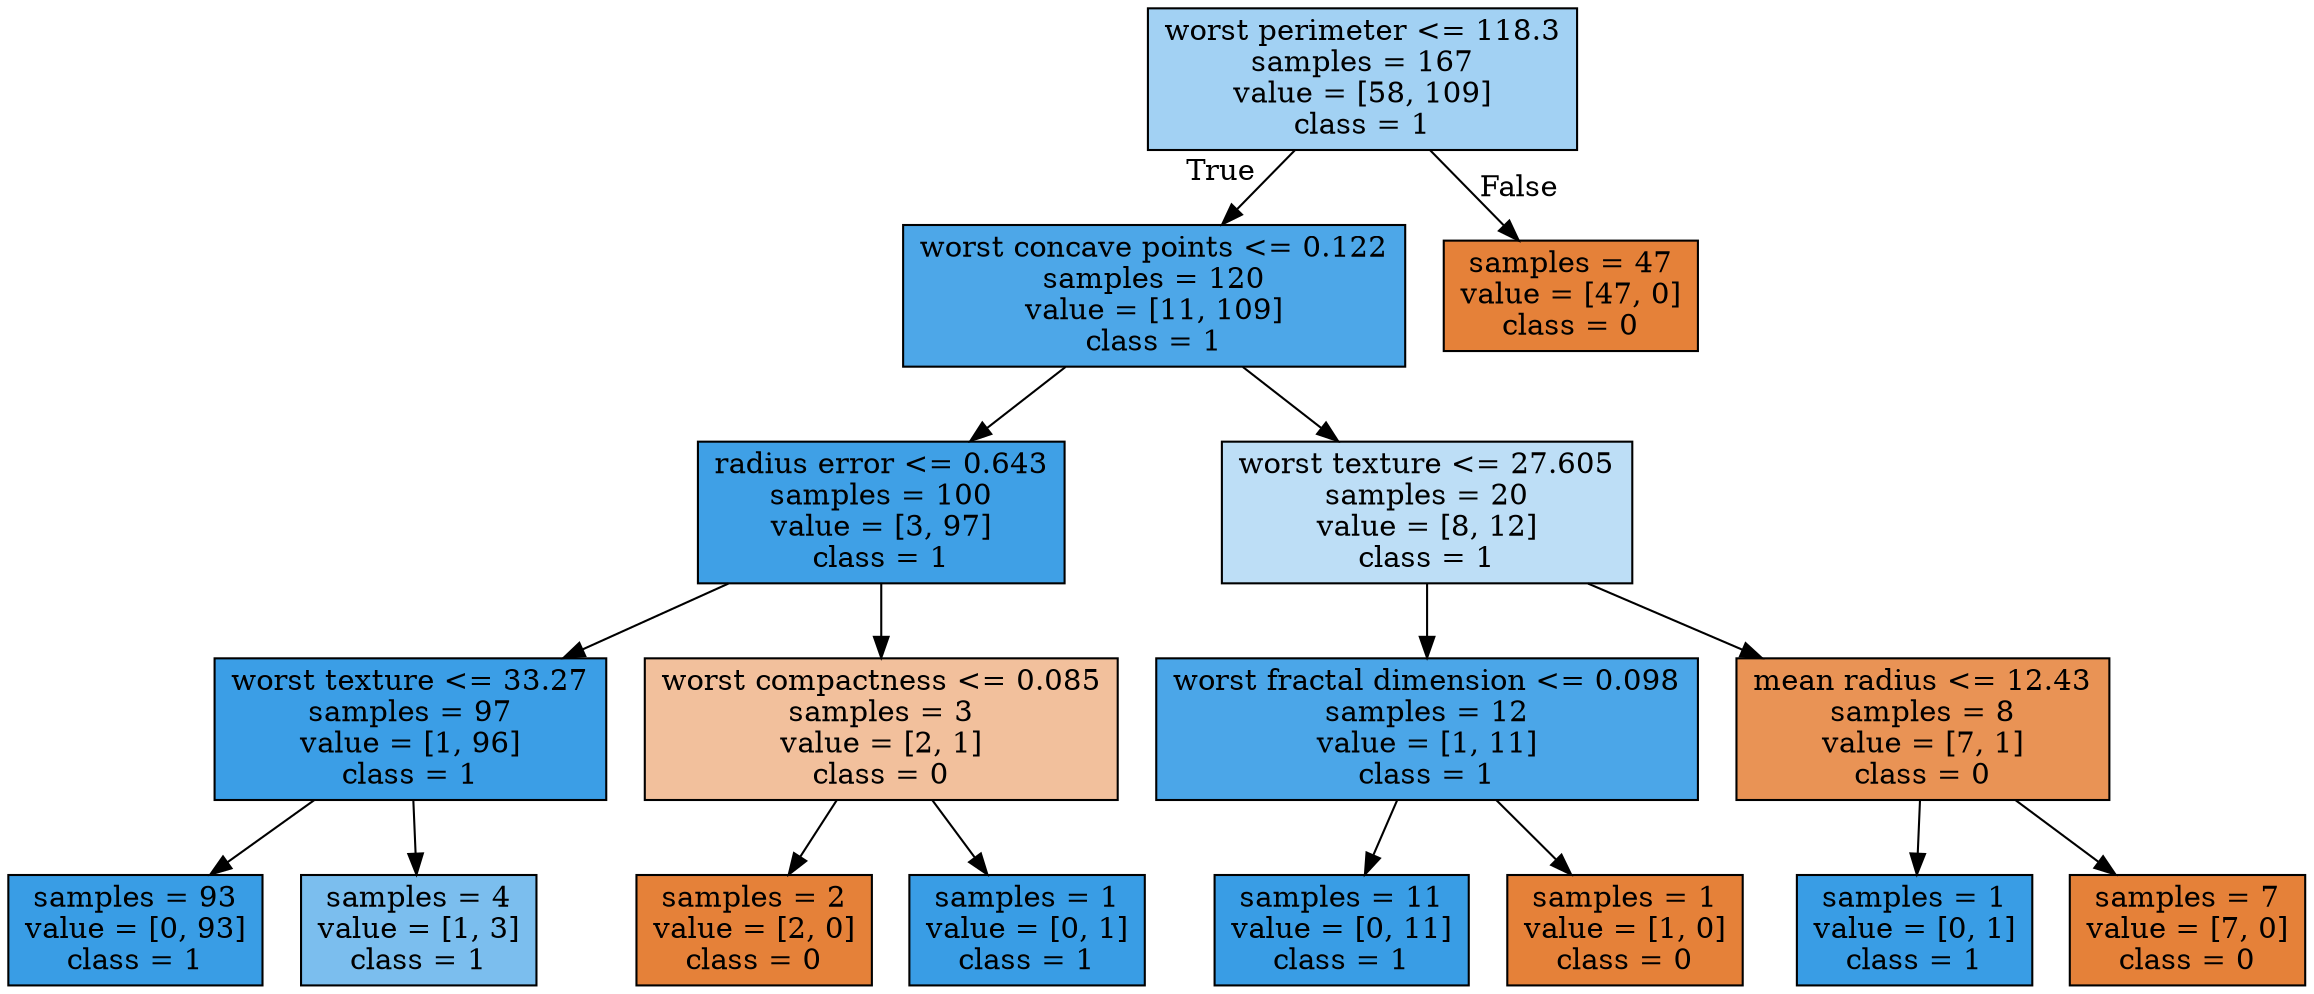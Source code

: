 digraph Tree {
node [shape=box, style="filled", color="black"] ;
0 [label="worst perimeter <= 118.3\nsamples = 167\nvalue = [58, 109]\nclass = 1", fillcolor="#399de577"] ;
1 [label="worst concave points <= 0.122\nsamples = 120\nvalue = [11, 109]\nclass = 1", fillcolor="#399de5e5"] ;
0 -> 1 [labeldistance=2.5, labelangle=45, headlabel="True"] ;
2 [label="radius error <= 0.643\nsamples = 100\nvalue = [3, 97]\nclass = 1", fillcolor="#399de5f7"] ;
1 -> 2 ;
3 [label="worst texture <= 33.27\nsamples = 97\nvalue = [1, 96]\nclass = 1", fillcolor="#399de5fc"] ;
2 -> 3 ;
4 [label="samples = 93\nvalue = [0, 93]\nclass = 1", fillcolor="#399de5ff"] ;
3 -> 4 ;
5 [label="samples = 4\nvalue = [1, 3]\nclass = 1", fillcolor="#399de5aa"] ;
3 -> 5 ;
6 [label="worst compactness <= 0.085\nsamples = 3\nvalue = [2, 1]\nclass = 0", fillcolor="#e581397f"] ;
2 -> 6 ;
7 [label="samples = 2\nvalue = [2, 0]\nclass = 0", fillcolor="#e58139ff"] ;
6 -> 7 ;
8 [label="samples = 1\nvalue = [0, 1]\nclass = 1", fillcolor="#399de5ff"] ;
6 -> 8 ;
9 [label="worst texture <= 27.605\nsamples = 20\nvalue = [8, 12]\nclass = 1", fillcolor="#399de555"] ;
1 -> 9 ;
10 [label="worst fractal dimension <= 0.098\nsamples = 12\nvalue = [1, 11]\nclass = 1", fillcolor="#399de5e8"] ;
9 -> 10 ;
11 [label="samples = 11\nvalue = [0, 11]\nclass = 1", fillcolor="#399de5ff"] ;
10 -> 11 ;
12 [label="samples = 1\nvalue = [1, 0]\nclass = 0", fillcolor="#e58139ff"] ;
10 -> 12 ;
13 [label="mean radius <= 12.43\nsamples = 8\nvalue = [7, 1]\nclass = 0", fillcolor="#e58139db"] ;
9 -> 13 ;
14 [label="samples = 1\nvalue = [0, 1]\nclass = 1", fillcolor="#399de5ff"] ;
13 -> 14 ;
15 [label="samples = 7\nvalue = [7, 0]\nclass = 0", fillcolor="#e58139ff"] ;
13 -> 15 ;
16 [label="samples = 47\nvalue = [47, 0]\nclass = 0", fillcolor="#e58139ff"] ;
0 -> 16 [labeldistance=2.5, labelangle=-45, headlabel="False"] ;
}